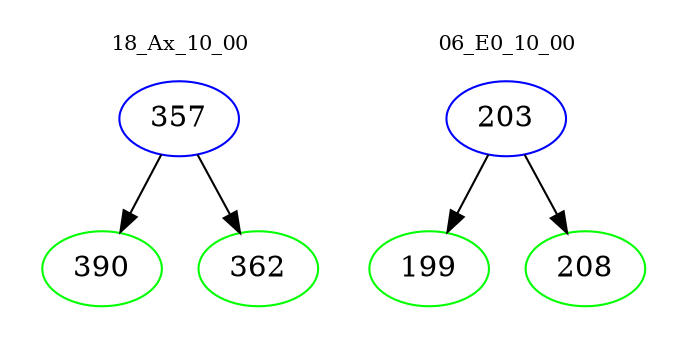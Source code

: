 digraph{
subgraph cluster_0 {
color = white
label = "18_Ax_10_00";
fontsize=10;
T0_357 [label="357", color="blue"]
T0_357 -> T0_390 [color="black"]
T0_390 [label="390", color="green"]
T0_357 -> T0_362 [color="black"]
T0_362 [label="362", color="green"]
}
subgraph cluster_1 {
color = white
label = "06_E0_10_00";
fontsize=10;
T1_203 [label="203", color="blue"]
T1_203 -> T1_199 [color="black"]
T1_199 [label="199", color="green"]
T1_203 -> T1_208 [color="black"]
T1_208 [label="208", color="green"]
}
}
